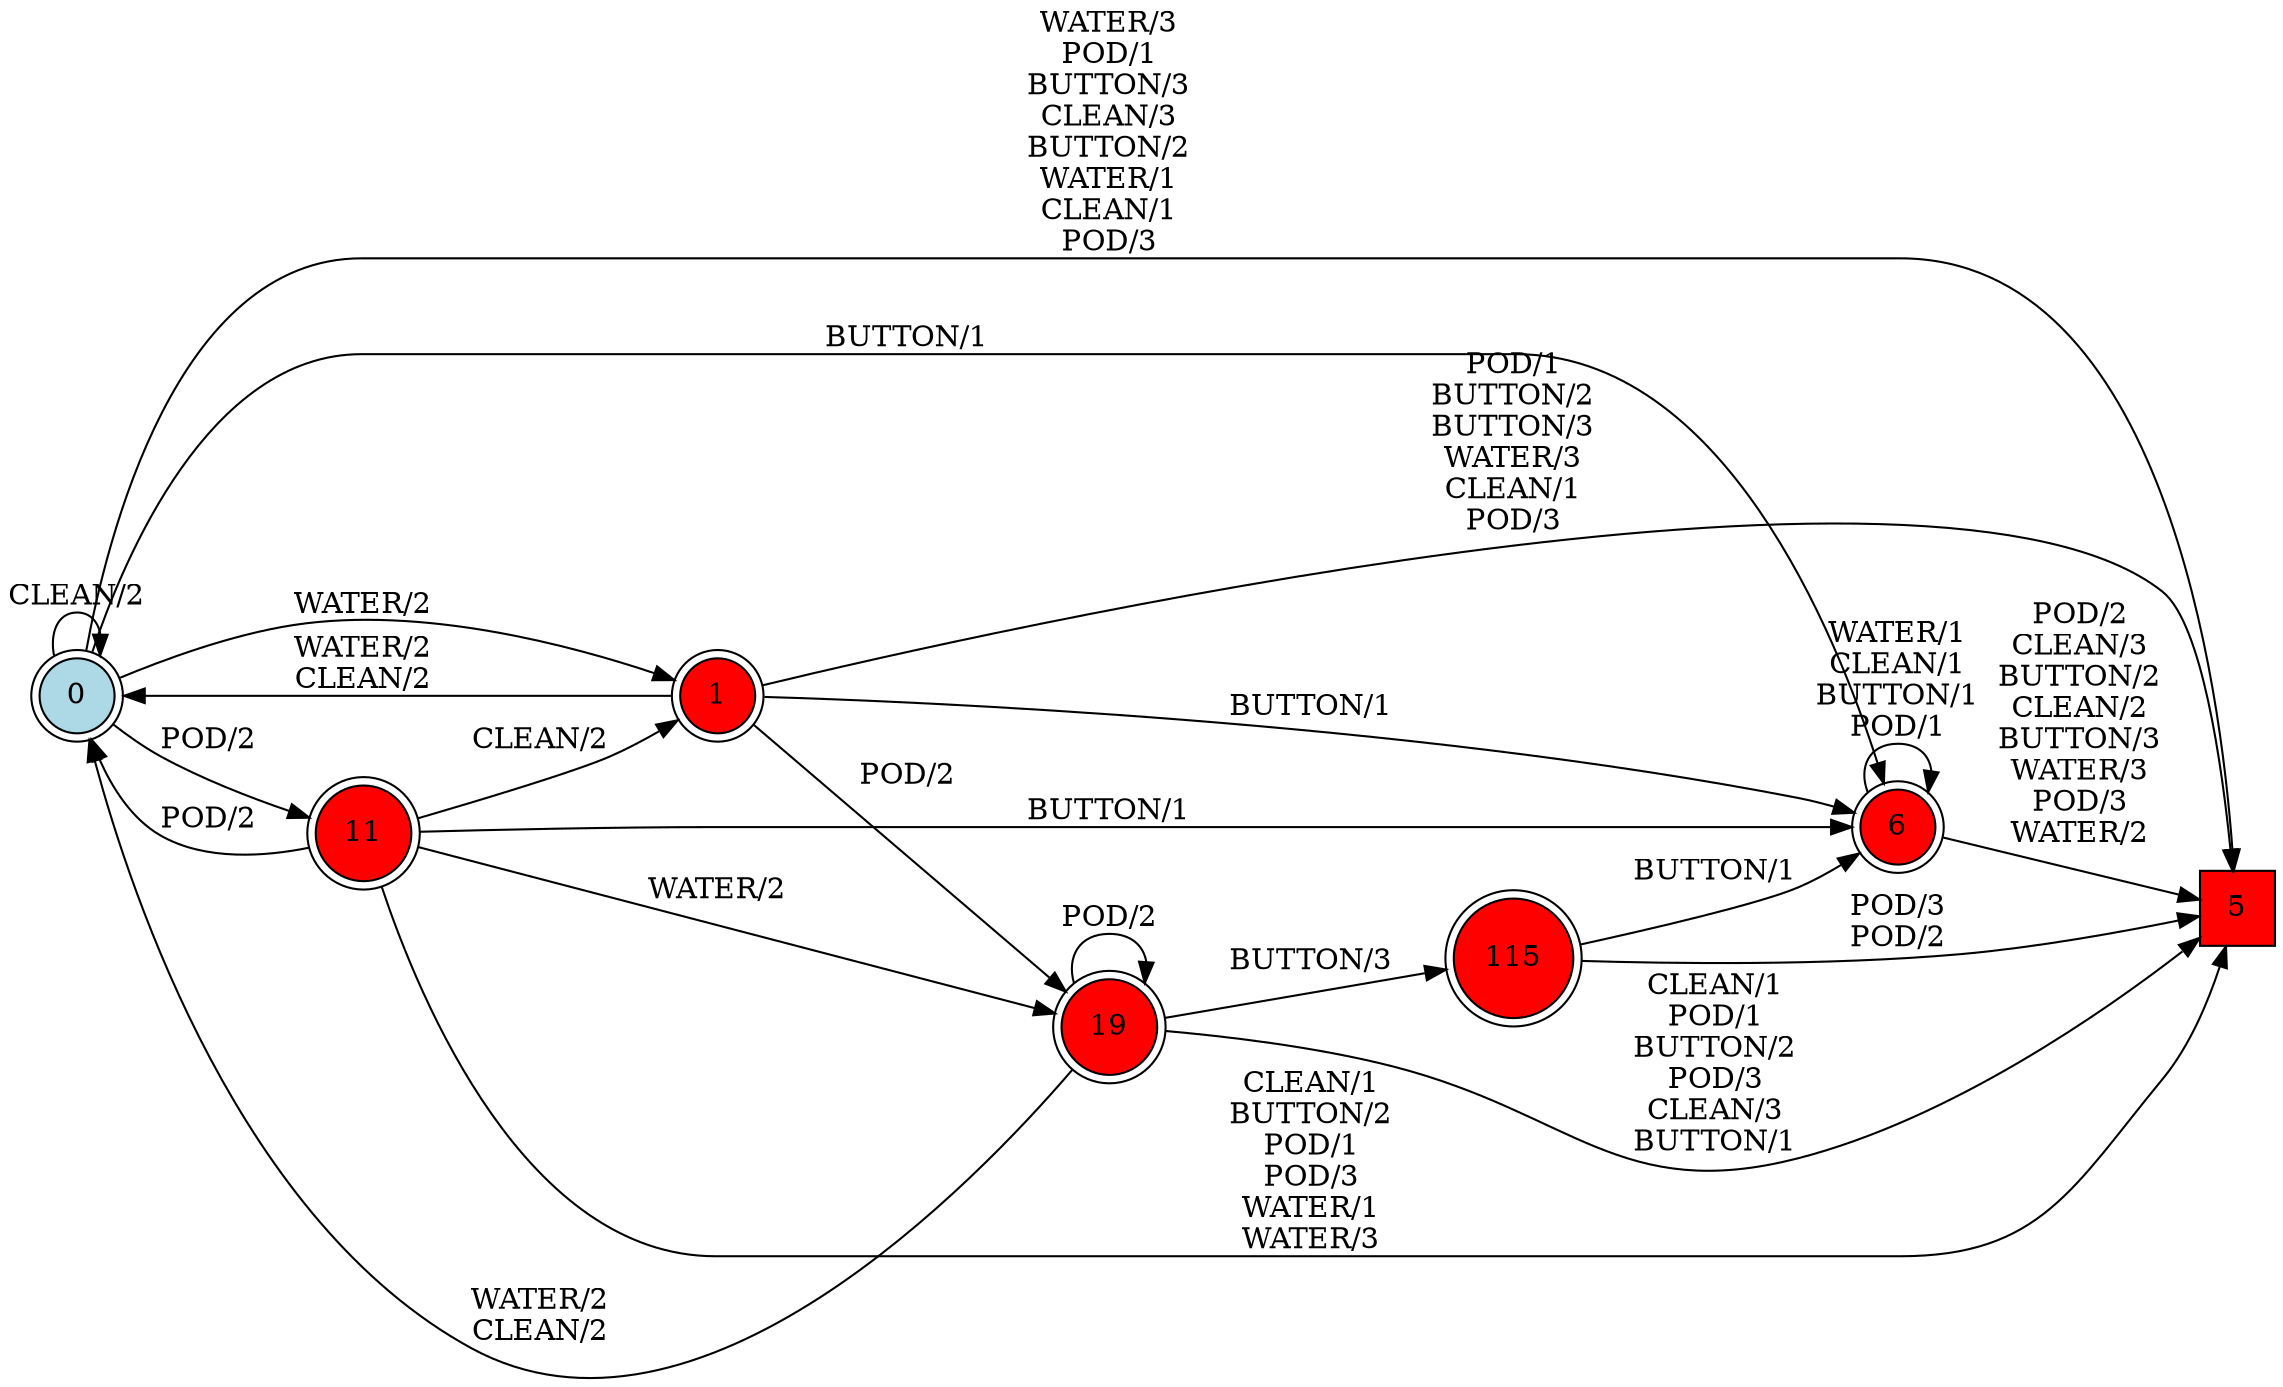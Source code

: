 digraph G {
  rankdir=LR;
  node [shape=circle, style=filled, fillcolor=white];
  "0" [isInitial=True, fillcolor=lightblue, shape=doublecircle];
  "1" [fillcolor=red, shape=doublecircle];
  "5" [fillcolor=red, shape=square];
  "6" [fillcolor=red, shape=doublecircle];
  "11" [fillcolor=red, shape=doublecircle];
  "19" [fillcolor=red, shape=doublecircle];
  "115" [fillcolor=red, shape=doublecircle];
  "0" -> "1" [label="WATER/2"];
  "0" -> "6" [label="BUTTON/1"];
  "0" -> "11" [label="POD/2"];
  "0" -> "5" [label="WATER/3\nPOD/1\nBUTTON/3\nCLEAN/3\nBUTTON/2\nWATER/1\nCLEAN/1\nPOD/3"];
  "0" -> "0" [label="CLEAN/2"];
  "1" -> "19" [label="POD/2"];
  "1" -> "5" [label="POD/1\nBUTTON/2\nBUTTON/3\nWATER/3\nCLEAN/1\nPOD/3"];
  "1" -> "0" [label="WATER/2\nCLEAN/2"];
  "1" -> "6" [label="BUTTON/1"];
  "6" -> "5" [label="POD/2\nCLEAN/3\nBUTTON/2\nCLEAN/2\nBUTTON/3\nWATER/3\nPOD/3\nWATER/2"];
  "6" -> "6" [label="WATER/1\nCLEAN/1\nBUTTON/1\nPOD/1"];
  "11" -> "5" [label="CLEAN/1\nBUTTON/2\nPOD/1\nPOD/3\nWATER/1\nWATER/3"];
  "11" -> "0" [label="POD/2"];
  "11" -> "1" [label="CLEAN/2"];
  "11" -> "6" [label="BUTTON/1"];
  "11" -> "19" [label="WATER/2"];
  "19" -> "115" [label="BUTTON/3"];
  "19" -> "5" [label="CLEAN/1\nPOD/1\nBUTTON/2\nPOD/3\nCLEAN/3\nBUTTON/1"];
  "19" -> "0" [label="WATER/2\nCLEAN/2"];
  "19" -> "19" [label="POD/2"];
  "115" -> "5" [label="POD/3\nPOD/2"];
  "115" -> "6" [label="BUTTON/1"];
}